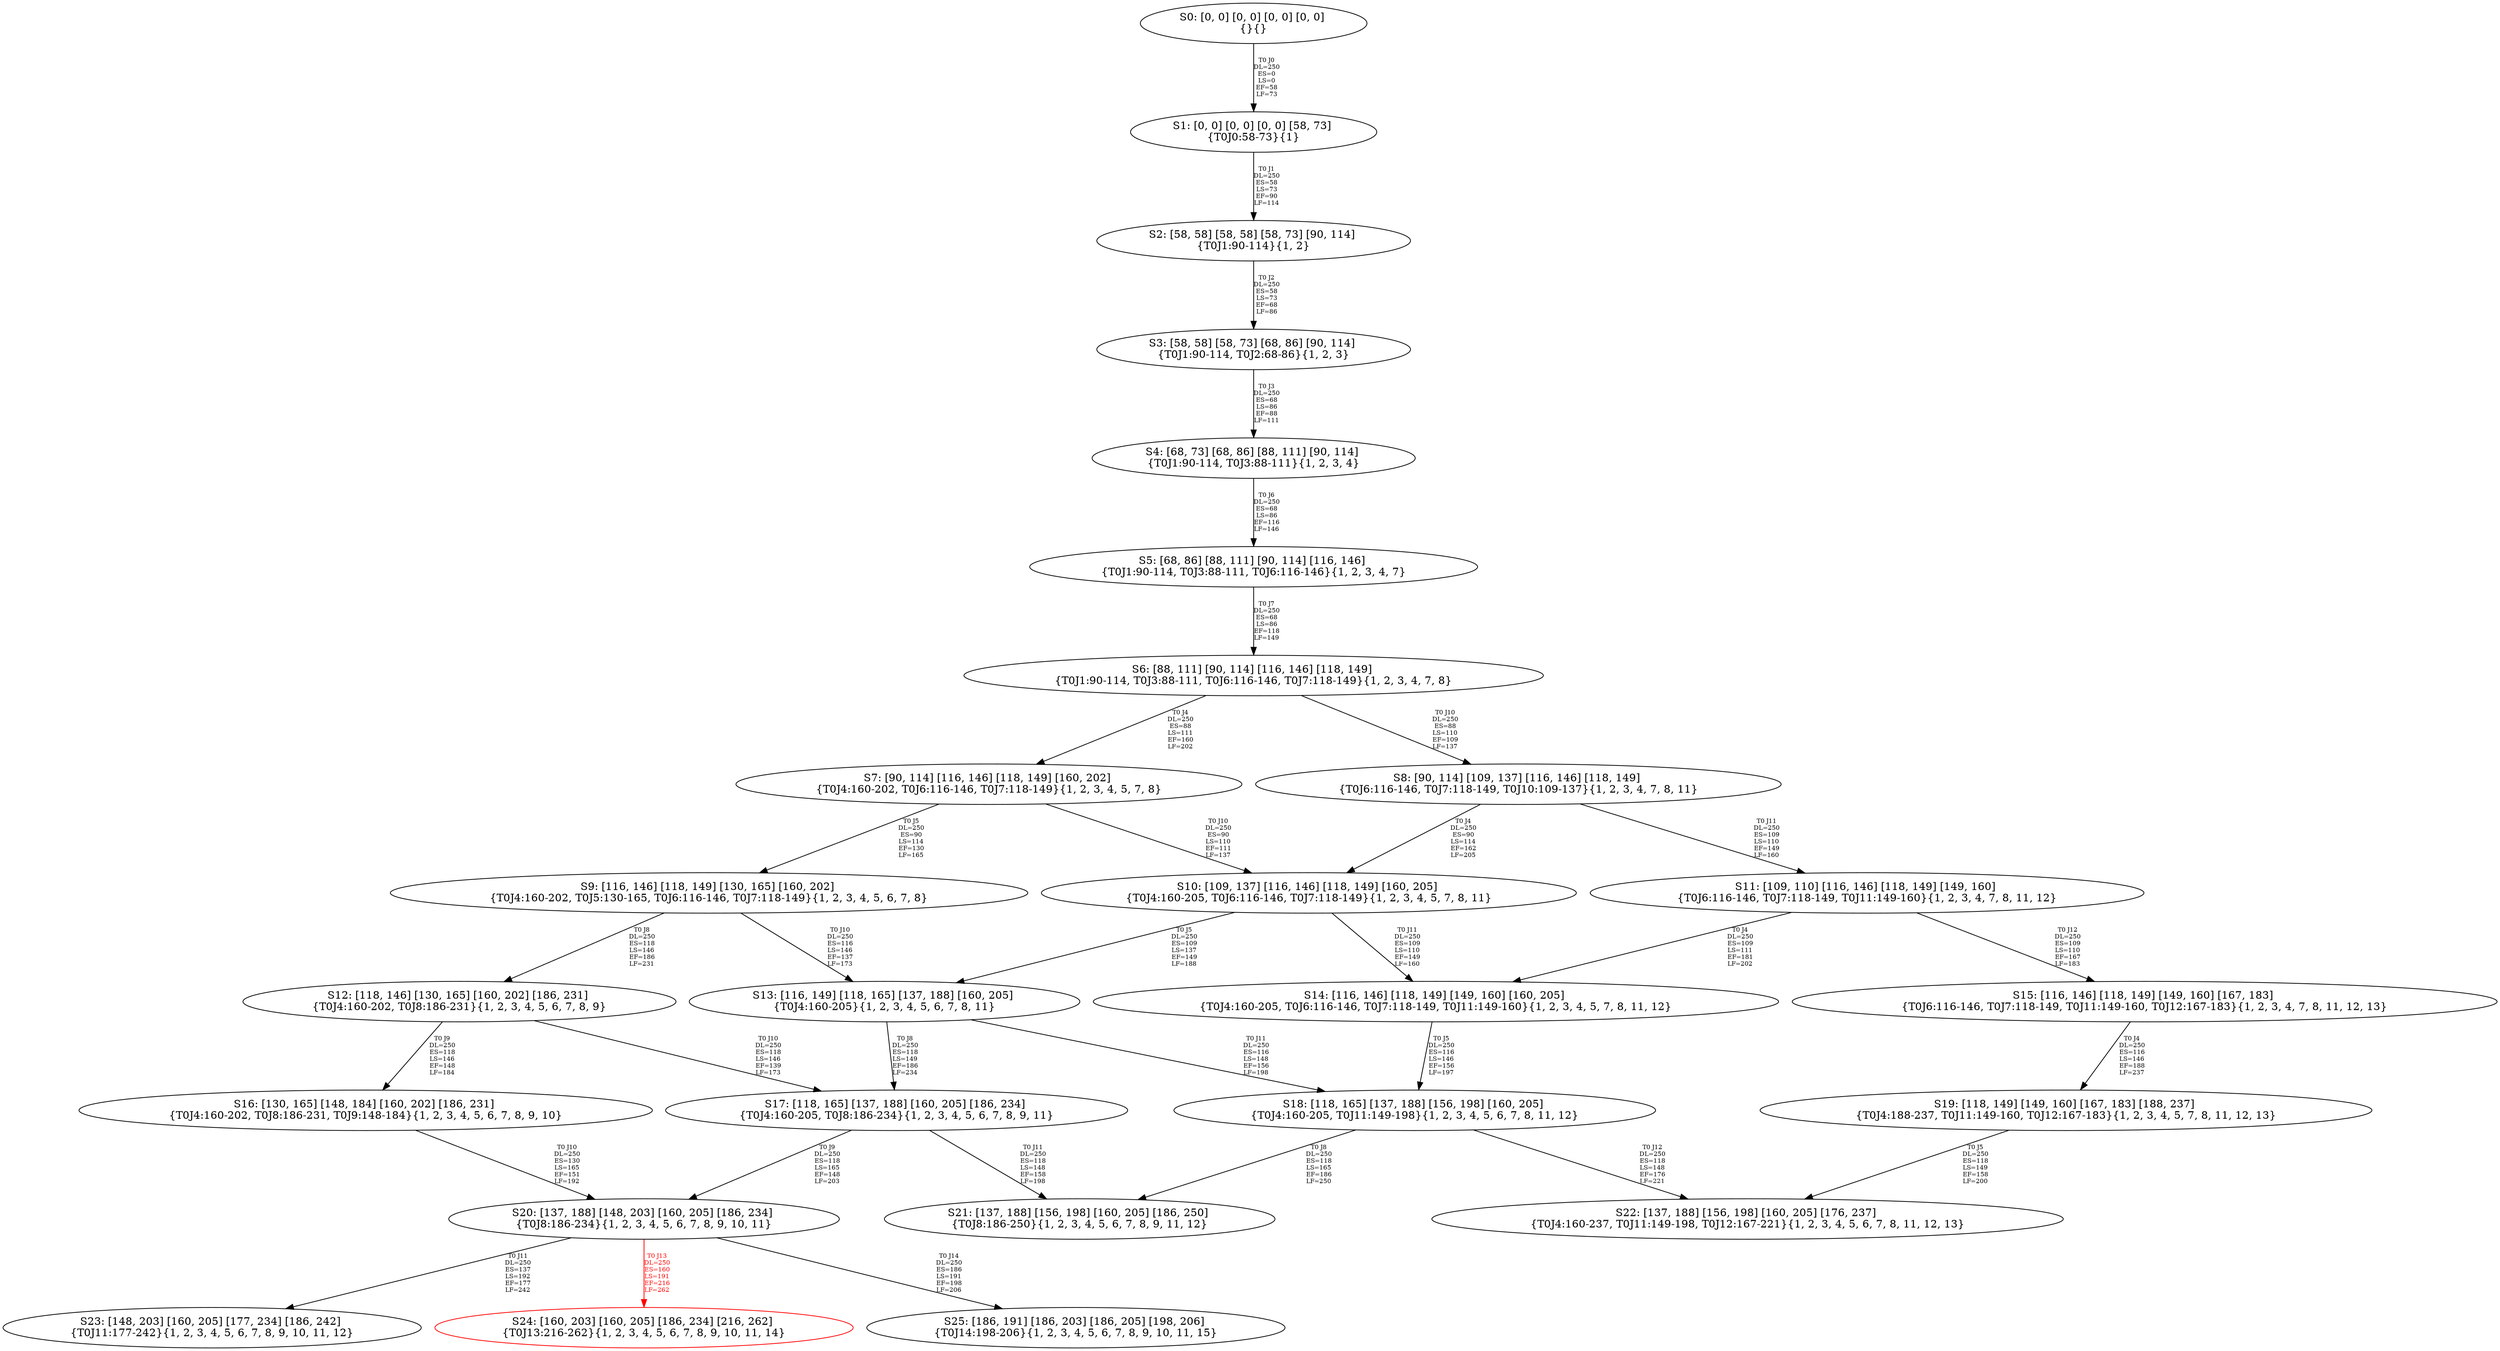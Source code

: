 digraph {
	S0[label="S0: [0, 0] [0, 0] [0, 0] [0, 0] \n{}{}"];
	S1[label="S1: [0, 0] [0, 0] [0, 0] [58, 73] \n{T0J0:58-73}{1}"];
	S2[label="S2: [58, 58] [58, 58] [58, 73] [90, 114] \n{T0J1:90-114}{1, 2}"];
	S3[label="S3: [58, 58] [58, 73] [68, 86] [90, 114] \n{T0J1:90-114, T0J2:68-86}{1, 2, 3}"];
	S4[label="S4: [68, 73] [68, 86] [88, 111] [90, 114] \n{T0J1:90-114, T0J3:88-111}{1, 2, 3, 4}"];
	S5[label="S5: [68, 86] [88, 111] [90, 114] [116, 146] \n{T0J1:90-114, T0J3:88-111, T0J6:116-146}{1, 2, 3, 4, 7}"];
	S6[label="S6: [88, 111] [90, 114] [116, 146] [118, 149] \n{T0J1:90-114, T0J3:88-111, T0J6:116-146, T0J7:118-149}{1, 2, 3, 4, 7, 8}"];
	S7[label="S7: [90, 114] [116, 146] [118, 149] [160, 202] \n{T0J4:160-202, T0J6:116-146, T0J7:118-149}{1, 2, 3, 4, 5, 7, 8}"];
	S8[label="S8: [90, 114] [109, 137] [116, 146] [118, 149] \n{T0J6:116-146, T0J7:118-149, T0J10:109-137}{1, 2, 3, 4, 7, 8, 11}"];
	S9[label="S9: [116, 146] [118, 149] [130, 165] [160, 202] \n{T0J4:160-202, T0J5:130-165, T0J6:116-146, T0J7:118-149}{1, 2, 3, 4, 5, 6, 7, 8}"];
	S10[label="S10: [109, 137] [116, 146] [118, 149] [160, 205] \n{T0J4:160-205, T0J6:116-146, T0J7:118-149}{1, 2, 3, 4, 5, 7, 8, 11}"];
	S11[label="S11: [109, 110] [116, 146] [118, 149] [149, 160] \n{T0J6:116-146, T0J7:118-149, T0J11:149-160}{1, 2, 3, 4, 7, 8, 11, 12}"];
	S12[label="S12: [118, 146] [130, 165] [160, 202] [186, 231] \n{T0J4:160-202, T0J8:186-231}{1, 2, 3, 4, 5, 6, 7, 8, 9}"];
	S13[label="S13: [116, 149] [118, 165] [137, 188] [160, 205] \n{T0J4:160-205}{1, 2, 3, 4, 5, 6, 7, 8, 11}"];
	S14[label="S14: [116, 146] [118, 149] [149, 160] [160, 205] \n{T0J4:160-205, T0J6:116-146, T0J7:118-149, T0J11:149-160}{1, 2, 3, 4, 5, 7, 8, 11, 12}"];
	S15[label="S15: [116, 146] [118, 149] [149, 160] [167, 183] \n{T0J6:116-146, T0J7:118-149, T0J11:149-160, T0J12:167-183}{1, 2, 3, 4, 7, 8, 11, 12, 13}"];
	S16[label="S16: [130, 165] [148, 184] [160, 202] [186, 231] \n{T0J4:160-202, T0J8:186-231, T0J9:148-184}{1, 2, 3, 4, 5, 6, 7, 8, 9, 10}"];
	S17[label="S17: [118, 165] [137, 188] [160, 205] [186, 234] \n{T0J4:160-205, T0J8:186-234}{1, 2, 3, 4, 5, 6, 7, 8, 9, 11}"];
	S18[label="S18: [118, 165] [137, 188] [156, 198] [160, 205] \n{T0J4:160-205, T0J11:149-198}{1, 2, 3, 4, 5, 6, 7, 8, 11, 12}"];
	S19[label="S19: [118, 149] [149, 160] [167, 183] [188, 237] \n{T0J4:188-237, T0J11:149-160, T0J12:167-183}{1, 2, 3, 4, 5, 7, 8, 11, 12, 13}"];
	S20[label="S20: [137, 188] [148, 203] [160, 205] [186, 234] \n{T0J8:186-234}{1, 2, 3, 4, 5, 6, 7, 8, 9, 10, 11}"];
	S21[label="S21: [137, 188] [156, 198] [160, 205] [186, 250] \n{T0J8:186-250}{1, 2, 3, 4, 5, 6, 7, 8, 9, 11, 12}"];
	S22[label="S22: [137, 188] [156, 198] [160, 205] [176, 237] \n{T0J4:160-237, T0J11:149-198, T0J12:167-221}{1, 2, 3, 4, 5, 6, 7, 8, 11, 12, 13}"];
	S23[label="S23: [148, 203] [160, 205] [177, 234] [186, 242] \n{T0J11:177-242}{1, 2, 3, 4, 5, 6, 7, 8, 9, 10, 11, 12}"];
	S24[label="S24: [160, 203] [160, 205] [186, 234] [216, 262] \n{T0J13:216-262}{1, 2, 3, 4, 5, 6, 7, 8, 9, 10, 11, 14}"];
	S25[label="S25: [186, 191] [186, 203] [186, 205] [198, 206] \n{T0J14:198-206}{1, 2, 3, 4, 5, 6, 7, 8, 9, 10, 11, 15}"];
	S0 -> S1[label="T0 J0\nDL=250\nES=0\nLS=0\nEF=58\nLF=73",fontsize=8];
	S1 -> S2[label="T0 J1\nDL=250\nES=58\nLS=73\nEF=90\nLF=114",fontsize=8];
	S2 -> S3[label="T0 J2\nDL=250\nES=58\nLS=73\nEF=68\nLF=86",fontsize=8];
	S3 -> S4[label="T0 J3\nDL=250\nES=68\nLS=86\nEF=88\nLF=111",fontsize=8];
	S4 -> S5[label="T0 J6\nDL=250\nES=68\nLS=86\nEF=116\nLF=146",fontsize=8];
	S5 -> S6[label="T0 J7\nDL=250\nES=68\nLS=86\nEF=118\nLF=149",fontsize=8];
	S6 -> S7[label="T0 J4\nDL=250\nES=88\nLS=111\nEF=160\nLF=202",fontsize=8];
	S6 -> S8[label="T0 J10\nDL=250\nES=88\nLS=110\nEF=109\nLF=137",fontsize=8];
	S7 -> S9[label="T0 J5\nDL=250\nES=90\nLS=114\nEF=130\nLF=165",fontsize=8];
	S7 -> S10[label="T0 J10\nDL=250\nES=90\nLS=110\nEF=111\nLF=137",fontsize=8];
	S8 -> S10[label="T0 J4\nDL=250\nES=90\nLS=114\nEF=162\nLF=205",fontsize=8];
	S8 -> S11[label="T0 J11\nDL=250\nES=109\nLS=110\nEF=149\nLF=160",fontsize=8];
	S9 -> S12[label="T0 J8\nDL=250\nES=118\nLS=146\nEF=186\nLF=231",fontsize=8];
	S9 -> S13[label="T0 J10\nDL=250\nES=116\nLS=146\nEF=137\nLF=173",fontsize=8];
	S10 -> S13[label="T0 J5\nDL=250\nES=109\nLS=137\nEF=149\nLF=188",fontsize=8];
	S10 -> S14[label="T0 J11\nDL=250\nES=109\nLS=110\nEF=149\nLF=160",fontsize=8];
	S11 -> S14[label="T0 J4\nDL=250\nES=109\nLS=111\nEF=181\nLF=202",fontsize=8];
	S11 -> S15[label="T0 J12\nDL=250\nES=109\nLS=110\nEF=167\nLF=183",fontsize=8];
	S12 -> S16[label="T0 J9\nDL=250\nES=118\nLS=146\nEF=148\nLF=184",fontsize=8];
	S12 -> S17[label="T0 J10\nDL=250\nES=118\nLS=146\nEF=139\nLF=173",fontsize=8];
	S13 -> S17[label="T0 J8\nDL=250\nES=118\nLS=149\nEF=186\nLF=234",fontsize=8];
	S13 -> S18[label="T0 J11\nDL=250\nES=116\nLS=148\nEF=156\nLF=198",fontsize=8];
	S14 -> S18[label="T0 J5\nDL=250\nES=116\nLS=146\nEF=156\nLF=197",fontsize=8];
	S15 -> S19[label="T0 J4\nDL=250\nES=116\nLS=146\nEF=188\nLF=237",fontsize=8];
	S16 -> S20[label="T0 J10\nDL=250\nES=130\nLS=165\nEF=151\nLF=192",fontsize=8];
	S17 -> S20[label="T0 J9\nDL=250\nES=118\nLS=165\nEF=148\nLF=203",fontsize=8];
	S17 -> S21[label="T0 J11\nDL=250\nES=118\nLS=148\nEF=158\nLF=198",fontsize=8];
	S18 -> S21[label="T0 J8\nDL=250\nES=118\nLS=165\nEF=186\nLF=250",fontsize=8];
	S18 -> S22[label="T0 J12\nDL=250\nES=118\nLS=148\nEF=176\nLF=221",fontsize=8];
	S19 -> S22[label="T0 J5\nDL=250\nES=118\nLS=149\nEF=158\nLF=200",fontsize=8];
	S20 -> S23[label="T0 J11\nDL=250\nES=137\nLS=192\nEF=177\nLF=242",fontsize=8];
	S20 -> S24[label="T0 J13\nDL=250\nES=160\nLS=191\nEF=216\nLF=262",color=Red,fontcolor=Red,fontsize=8];
S24[color=Red];
	S20 -> S25[label="T0 J14\nDL=250\nES=186\nLS=191\nEF=198\nLF=206",fontsize=8];
}
